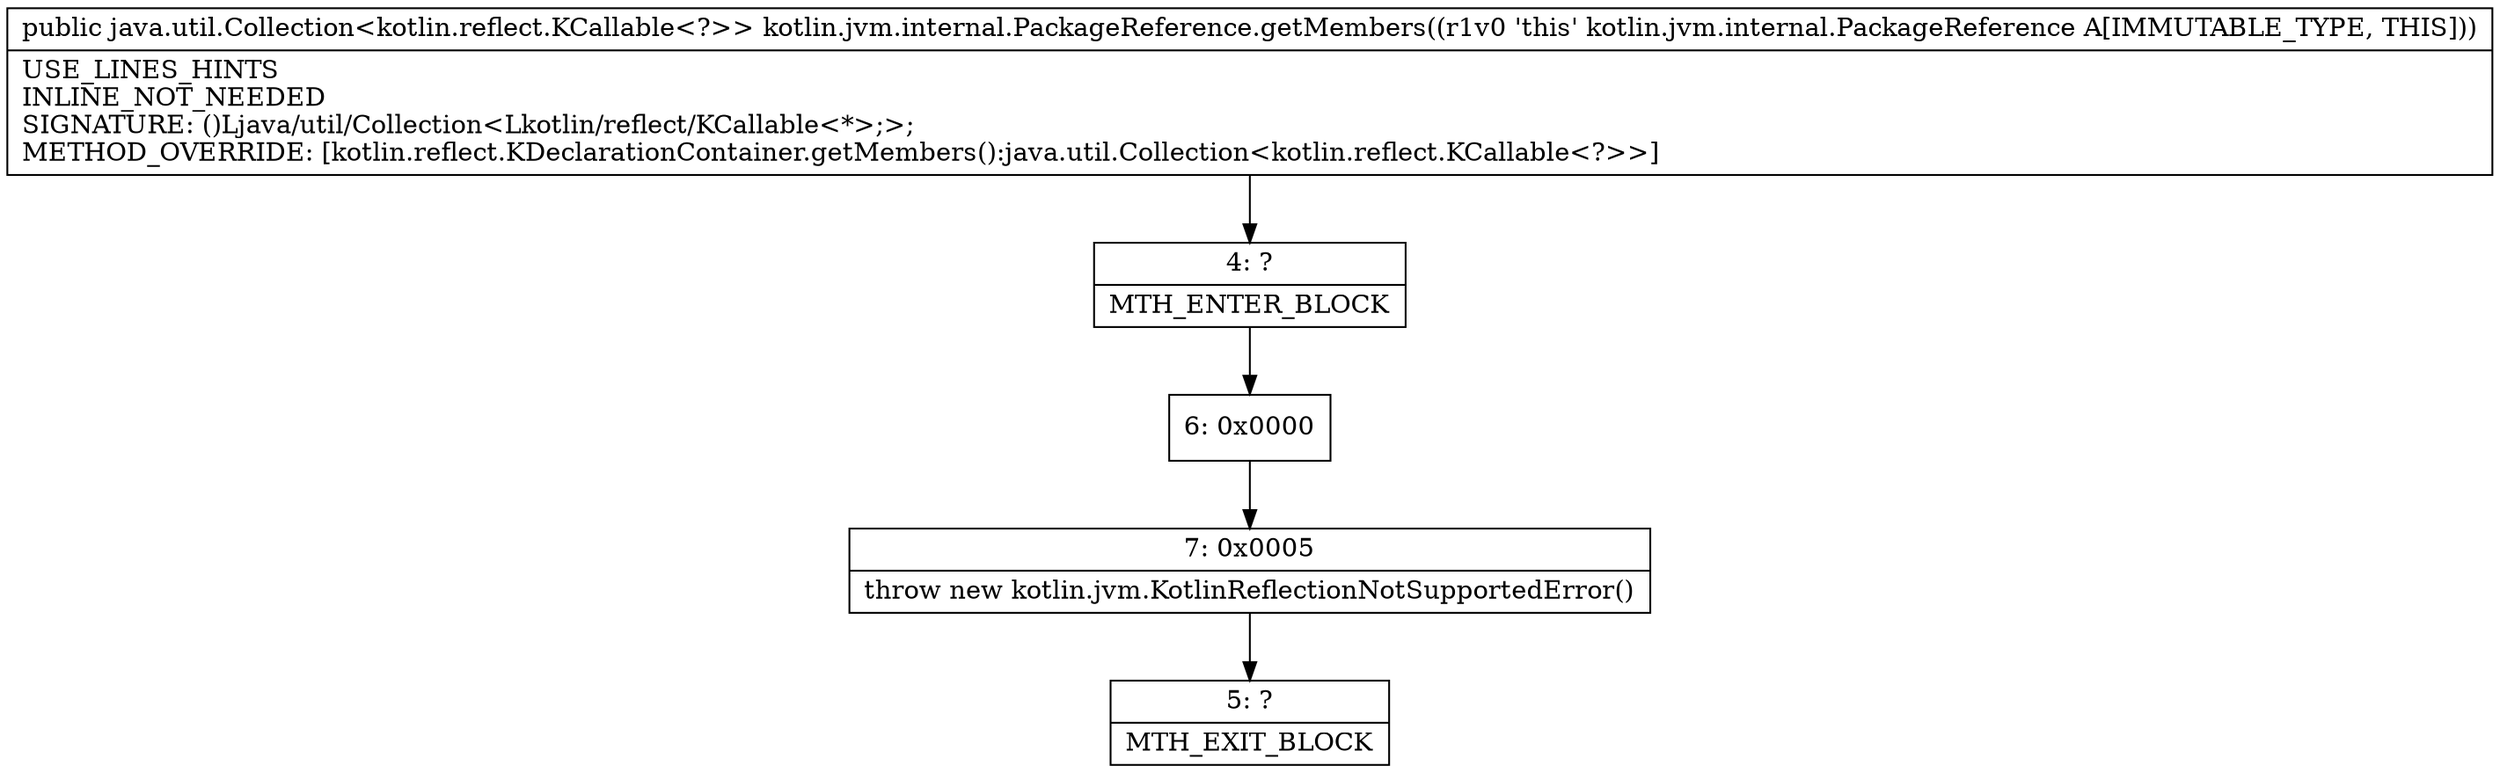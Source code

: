 digraph "CFG forkotlin.jvm.internal.PackageReference.getMembers()Ljava\/util\/Collection;" {
Node_4 [shape=record,label="{4\:\ ?|MTH_ENTER_BLOCK\l}"];
Node_6 [shape=record,label="{6\:\ 0x0000}"];
Node_7 [shape=record,label="{7\:\ 0x0005|throw new kotlin.jvm.KotlinReflectionNotSupportedError()\l}"];
Node_5 [shape=record,label="{5\:\ ?|MTH_EXIT_BLOCK\l}"];
MethodNode[shape=record,label="{public java.util.Collection\<kotlin.reflect.KCallable\<?\>\> kotlin.jvm.internal.PackageReference.getMembers((r1v0 'this' kotlin.jvm.internal.PackageReference A[IMMUTABLE_TYPE, THIS]))  | USE_LINES_HINTS\lINLINE_NOT_NEEDED\lSIGNATURE: ()Ljava\/util\/Collection\<Lkotlin\/reflect\/KCallable\<*\>;\>;\lMETHOD_OVERRIDE: [kotlin.reflect.KDeclarationContainer.getMembers():java.util.Collection\<kotlin.reflect.KCallable\<?\>\>]\l}"];
MethodNode -> Node_4;Node_4 -> Node_6;
Node_6 -> Node_7;
Node_7 -> Node_5;
}

